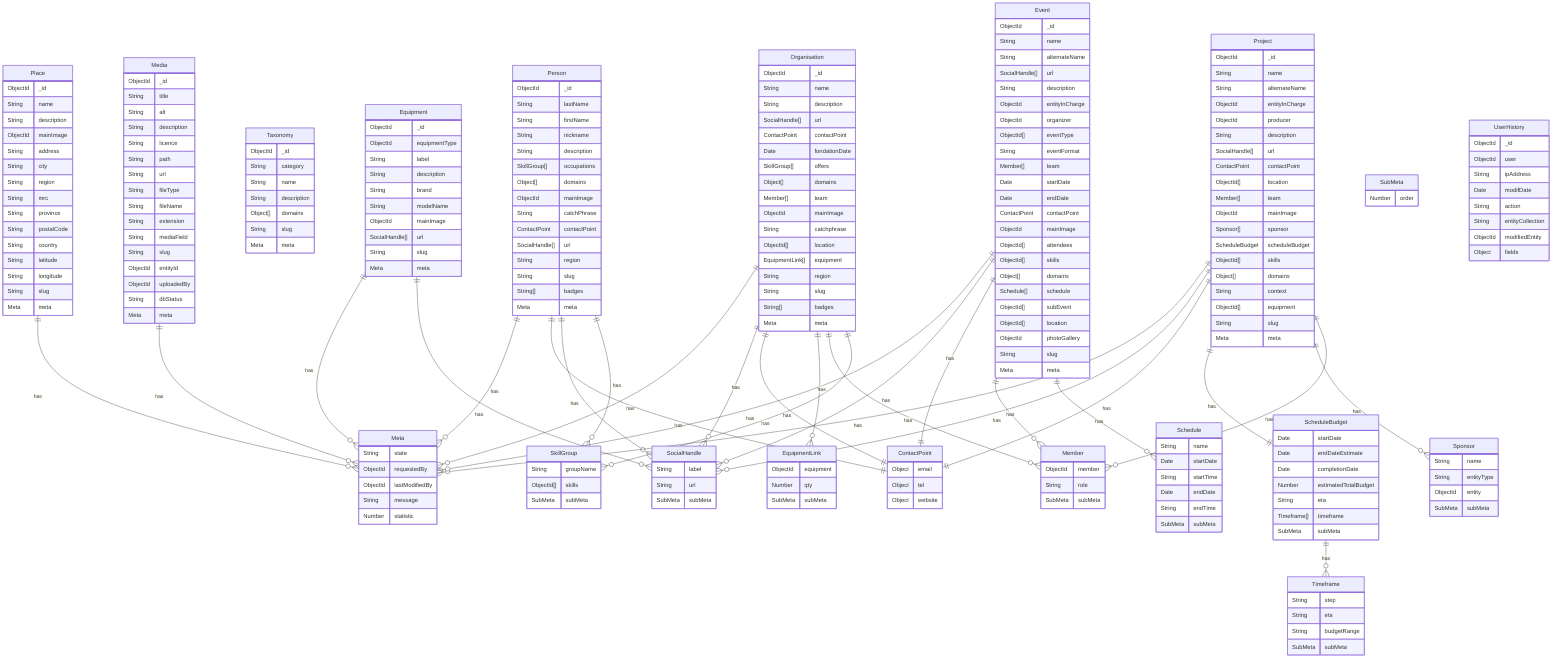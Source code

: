 erDiagram
    %% Entity Package
    Person {
        ObjectId _id
        String lastName
        String firstName
        String nickname
        String description
        SkillGroup[] occupations
        Object[] domains
        ObjectId mainImage
        String catchPhrase
        ContactPoint contactPoint
        SocialHandle[] url
        String region
        String slug
        String[] badges
        Meta meta
    }

    Organisation {
        ObjectId _id
        String name
        String description
        SocialHandle[] url
        ContactPoint contactPoint
        Date fondationDate
        SkillGroup[] offers
        Object[] domains
        Member[] team
        ObjectId mainImage
        String catchphrase
        ObjectId[] location
        EquipmentLink[] equipment
        String region
        String slug
        String[] badges
        Meta meta
    }

    Taxonomy {
        ObjectId _id
        String category
        String name
        String description
        Object[] domains
        String slug
        Meta meta
    }

    Project {
        ObjectId _id
        String name
        String alternateName
        ObjectId entityInCharge
        ObjectId producer
        String description
        SocialHandle[] url
        ContactPoint contactPoint
        ObjectId[] location
        Member[] team
        ObjectId mainImage
        Sponsor[] sponsor
        ScheduleBudget scheduleBudget
        ObjectId[] skills
        Object[] domains
        String context
        ObjectId[] equipment
        String slug
        Meta meta
    }

    Event {
        ObjectId _id
        String name
        String alternateName
        SocialHandle[] url
        String description
        ObjectId entityInCharge
        ObjectId organizer
        ObjectId[] eventType
        String eventFormat
        Member[] team
        Date startDate
        Date endDate
        ContactPoint contactPoint
        ObjectId mainImage
        ObjectId[] attendees
        ObjectId[] skills
        Object[] domains
        Schedule[] schedule
        ObjectId[] subEvent
        ObjectId[] location
        ObjectId photoGallery
        String slug
        Meta meta
    }

    Equipment {
        ObjectId _id
        ObjectId equipmentType
        String label
        String description
        String brand
        String modelName
        ObjectId mainImage
        SocialHandle[] url
        String slug
        Meta meta
    }

    Media {
        ObjectId _id
        String title
        String alt
        String description
        String licence
        String path
        String url
        String fileType
        String fileName
        String extension
        String mediaField
        String slug
        ObjectId entityId
        ObjectId uploadedBy
        String dbStatus
        Meta meta
    }

    Place {
        ObjectId _id
        String name
        String description
        ObjectId mainImage
        String address
        String city
        String region
        String mrc
        String province
        String postalCode
        String country
        String latitude
        String longitude
        String slug
        Meta meta
    }

    %% SubSchema Package
    Meta {
        String state
        ObjectId requestedBy
        ObjectId lastModifiedBy
        String message
        Number statistic
    }

    SubMeta {
        Number order
    }

    SkillGroup {
        String groupName
        ObjectId[] skills
        SubMeta subMeta
    }

    ContactPoint {
        Object email
        Object tel
        Object website
    }

    EquipmentLink {
        ObjectId equipment
        Number qty
        SubMeta subMeta
    }

    Timeframe {
        String step
        String eta
        String budgetRange
        SubMeta subMeta
    }

    ScheduleBudget {
        Date startDate
        Date endDateEstimate
        Date completionDate
        Number estimatedTotalBudget
        String eta
        Timeframe[] timeframe
        SubMeta subMeta
    }

    Schedule {
        String name
        Date startDate
        String startTime
        Date endDate
        String endTime
        SubMeta subMeta
    }

    SocialHandle {
        String label
        String url
        SubMeta subMeta
    }

    Sponsor {
        String name
        String entityType
        ObjectId entity
        SubMeta subMeta
    }

    Member {
        ObjectId member
        String role
        SubMeta subMeta
    }

    %% Logs Package
    UserHistory {
        ObjectId _id
        ObjectId user
        String ipAddress
        Date modifDate
        String action
        String entityCollection
        ObjectId modifiedEntity
        Object fields
    }

    %% Relationships
    Person ||--o{ SkillGroup : "has"
    Person ||--o{ SocialHandle : "has"
    Person ||--|| ContactPoint : "has"
    Person ||--o{ Meta : "has"

    Organisation ||--o{ SkillGroup : "has"
    Organisation ||--o{ Member : "has"
    Organisation ||--o{ EquipmentLink : "has"
    Organisation ||--|| ContactPoint : "has"
    Organisation ||--o{ SocialHandle : "has"
    Organisation ||--o{ Meta : "has"

    Project ||--o{ Member : "has"
    Project ||--o{ Sponsor : "has"
    Project ||--|| ScheduleBudget : "has"
    Project ||--|| ContactPoint : "has"
    Project ||--o{ SocialHandle : "has"
    Project ||--o{ Meta : "has"

    Event ||--o{ Schedule : "has"
    Event ||--o{ Member : "has"
    Event ||--|| ContactPoint : "has"
    Event ||--o{ SocialHandle : "has"
    Event ||--o{ Meta : "has"

    Equipment ||--o{ SocialHandle : "has"
    Equipment ||--o{ Meta : "has"

    Media ||--o{ Meta : "has"

    Place ||--o{ Meta : "has"

    ScheduleBudget ||--o{ Timeframe : "has"